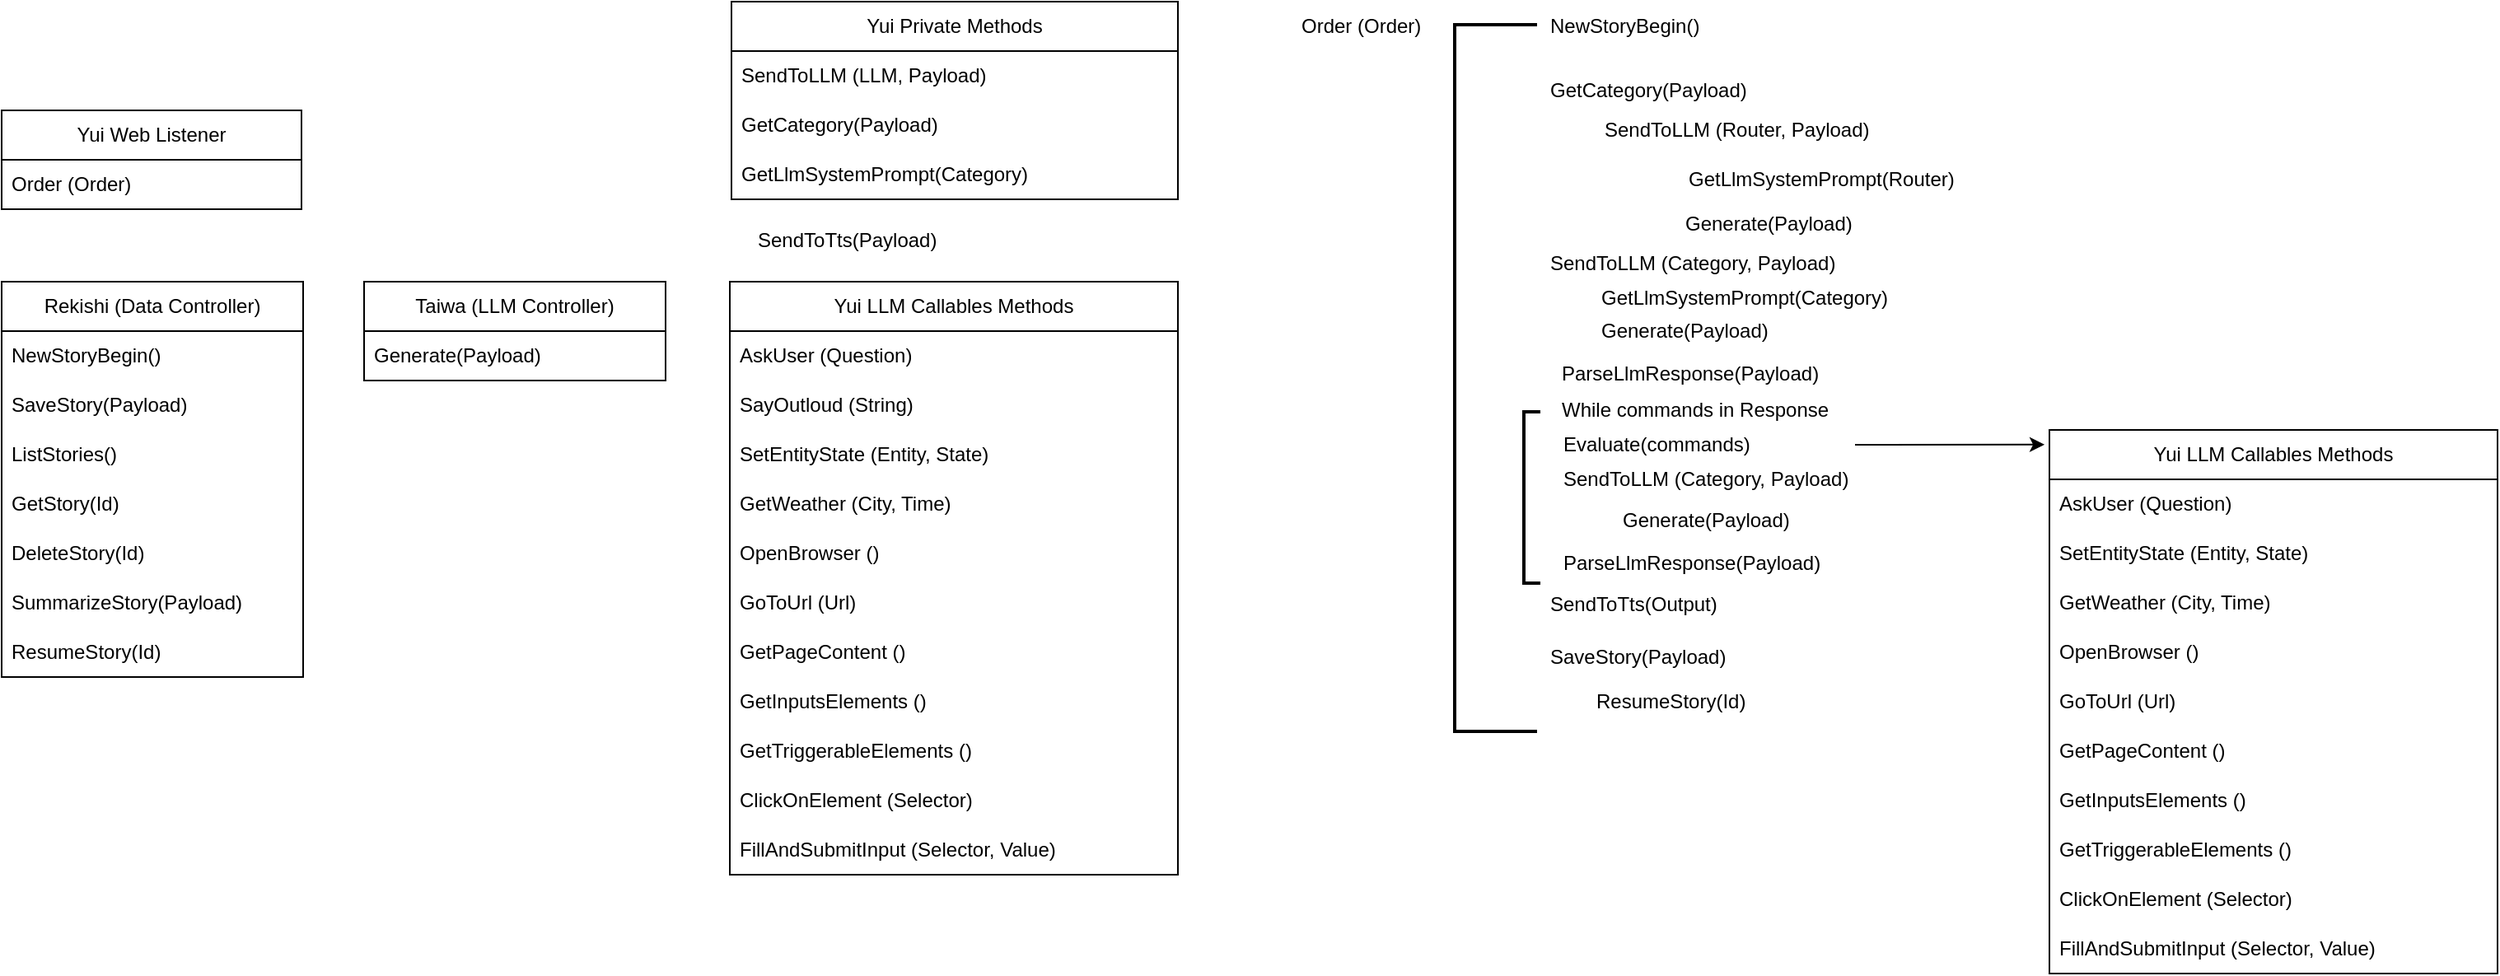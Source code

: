 <mxfile version="25.0.2">
  <diagram name="Page-1" id="WrA1QMiTY61BVqhKqg4j">
    <mxGraphModel dx="1424" dy="1236" grid="0" gridSize="10" guides="1" tooltips="1" connect="1" arrows="1" fold="1" page="0" pageScale="1" pageWidth="850" pageHeight="1100" math="0" shadow="0">
      <root>
        <mxCell id="0" />
        <mxCell id="1" parent="0" />
        <mxCell id="CFO1gUM0kOhrqVEVGsSR-1" value="Yui LLM Callables Methods" style="swimlane;fontStyle=0;childLayout=stackLayout;horizontal=1;startSize=30;horizontalStack=0;resizeParent=1;resizeParentMax=0;resizeLast=0;collapsible=1;marginBottom=0;whiteSpace=wrap;html=1;" parent="1" vertex="1">
          <mxGeometry x="467" y="6" width="272" height="360" as="geometry" />
        </mxCell>
        <mxCell id="CFO1gUM0kOhrqVEVGsSR-17" value="AskUser (Question)" style="text;strokeColor=none;fillColor=none;align=left;verticalAlign=middle;spacingLeft=4;spacingRight=4;overflow=hidden;points=[[0,0.5],[1,0.5]];portConstraint=eastwest;rotatable=0;whiteSpace=wrap;html=1;" parent="CFO1gUM0kOhrqVEVGsSR-1" vertex="1">
          <mxGeometry y="30" width="272" height="30" as="geometry" />
        </mxCell>
        <mxCell id="CFO1gUM0kOhrqVEVGsSR-18" value="SayOutloud (String)" style="text;strokeColor=none;fillColor=none;align=left;verticalAlign=middle;spacingLeft=4;spacingRight=4;overflow=hidden;points=[[0,0.5],[1,0.5]];portConstraint=eastwest;rotatable=0;whiteSpace=wrap;html=1;" parent="CFO1gUM0kOhrqVEVGsSR-1" vertex="1">
          <mxGeometry y="60" width="272" height="30" as="geometry" />
        </mxCell>
        <mxCell id="CFO1gUM0kOhrqVEVGsSR-2" value="SetEntityState (Entity, State)" style="text;strokeColor=none;fillColor=none;align=left;verticalAlign=middle;spacingLeft=4;spacingRight=4;overflow=hidden;points=[[0,0.5],[1,0.5]];portConstraint=eastwest;rotatable=0;whiteSpace=wrap;html=1;" parent="CFO1gUM0kOhrqVEVGsSR-1" vertex="1">
          <mxGeometry y="90" width="272" height="30" as="geometry" />
        </mxCell>
        <mxCell id="CFO1gUM0kOhrqVEVGsSR-6" value="GetWeather (City, Time)" style="text;strokeColor=none;fillColor=none;align=left;verticalAlign=middle;spacingLeft=4;spacingRight=4;overflow=hidden;points=[[0,0.5],[1,0.5]];portConstraint=eastwest;rotatable=0;whiteSpace=wrap;html=1;" parent="CFO1gUM0kOhrqVEVGsSR-1" vertex="1">
          <mxGeometry y="120" width="272" height="30" as="geometry" />
        </mxCell>
        <mxCell id="CFO1gUM0kOhrqVEVGsSR-7" value="OpenBrowser ()" style="text;strokeColor=none;fillColor=none;align=left;verticalAlign=middle;spacingLeft=4;spacingRight=4;overflow=hidden;points=[[0,0.5],[1,0.5]];portConstraint=eastwest;rotatable=0;whiteSpace=wrap;html=1;" parent="CFO1gUM0kOhrqVEVGsSR-1" vertex="1">
          <mxGeometry y="150" width="272" height="30" as="geometry" />
        </mxCell>
        <mxCell id="CFO1gUM0kOhrqVEVGsSR-8" value="GoToUrl (Url)" style="text;strokeColor=none;fillColor=none;align=left;verticalAlign=middle;spacingLeft=4;spacingRight=4;overflow=hidden;points=[[0,0.5],[1,0.5]];portConstraint=eastwest;rotatable=0;whiteSpace=wrap;html=1;" parent="CFO1gUM0kOhrqVEVGsSR-1" vertex="1">
          <mxGeometry y="180" width="272" height="30" as="geometry" />
        </mxCell>
        <mxCell id="CFO1gUM0kOhrqVEVGsSR-9" value="GetPageContent ()" style="text;strokeColor=none;fillColor=none;align=left;verticalAlign=middle;spacingLeft=4;spacingRight=4;overflow=hidden;points=[[0,0.5],[1,0.5]];portConstraint=eastwest;rotatable=0;whiteSpace=wrap;html=1;" parent="CFO1gUM0kOhrqVEVGsSR-1" vertex="1">
          <mxGeometry y="210" width="272" height="30" as="geometry" />
        </mxCell>
        <mxCell id="CFO1gUM0kOhrqVEVGsSR-10" value="GetInputsElements ()" style="text;strokeColor=none;fillColor=none;align=left;verticalAlign=middle;spacingLeft=4;spacingRight=4;overflow=hidden;points=[[0,0.5],[1,0.5]];portConstraint=eastwest;rotatable=0;whiteSpace=wrap;html=1;" parent="CFO1gUM0kOhrqVEVGsSR-1" vertex="1">
          <mxGeometry y="240" width="272" height="30" as="geometry" />
        </mxCell>
        <mxCell id="CFO1gUM0kOhrqVEVGsSR-12" value="GetTriggerableElements ()" style="text;strokeColor=none;fillColor=none;align=left;verticalAlign=middle;spacingLeft=4;spacingRight=4;overflow=hidden;points=[[0,0.5],[1,0.5]];portConstraint=eastwest;rotatable=0;whiteSpace=wrap;html=1;" parent="CFO1gUM0kOhrqVEVGsSR-1" vertex="1">
          <mxGeometry y="270" width="272" height="30" as="geometry" />
        </mxCell>
        <mxCell id="CFO1gUM0kOhrqVEVGsSR-14" value="ClickOnElement (Selector)" style="text;strokeColor=none;fillColor=none;align=left;verticalAlign=middle;spacingLeft=4;spacingRight=4;overflow=hidden;points=[[0,0.5],[1,0.5]];portConstraint=eastwest;rotatable=0;whiteSpace=wrap;html=1;" parent="CFO1gUM0kOhrqVEVGsSR-1" vertex="1">
          <mxGeometry y="300" width="272" height="30" as="geometry" />
        </mxCell>
        <mxCell id="CFO1gUM0kOhrqVEVGsSR-13" value="FillAndSubmitInput (Selector, Value)" style="text;strokeColor=none;fillColor=none;align=left;verticalAlign=middle;spacingLeft=4;spacingRight=4;overflow=hidden;points=[[0,0.5],[1,0.5]];portConstraint=eastwest;rotatable=0;whiteSpace=wrap;html=1;" parent="CFO1gUM0kOhrqVEVGsSR-1" vertex="1">
          <mxGeometry y="330" width="272" height="30" as="geometry" />
        </mxCell>
        <mxCell id="CFO1gUM0kOhrqVEVGsSR-19" value="Taiwa (LLM Controller)" style="swimlane;fontStyle=0;childLayout=stackLayout;horizontal=1;startSize=30;horizontalStack=0;resizeParent=1;resizeParentMax=0;resizeLast=0;collapsible=1;marginBottom=0;whiteSpace=wrap;html=1;" parent="1" vertex="1">
          <mxGeometry x="245" y="6" width="183" height="60" as="geometry" />
        </mxCell>
        <mxCell id="CFO1gUM0kOhrqVEVGsSR-20" value="Generate(Payload)" style="text;strokeColor=none;fillColor=none;align=left;verticalAlign=middle;spacingLeft=4;spacingRight=4;overflow=hidden;points=[[0,0.5],[1,0.5]];portConstraint=eastwest;rotatable=0;whiteSpace=wrap;html=1;" parent="CFO1gUM0kOhrqVEVGsSR-19" vertex="1">
          <mxGeometry y="30" width="183" height="30" as="geometry" />
        </mxCell>
        <mxCell id="CFO1gUM0kOhrqVEVGsSR-23" value="Rekishi (Data Controller)" style="swimlane;fontStyle=0;childLayout=stackLayout;horizontal=1;startSize=30;horizontalStack=0;resizeParent=1;resizeParentMax=0;resizeLast=0;collapsible=1;marginBottom=0;whiteSpace=wrap;html=1;" parent="1" vertex="1">
          <mxGeometry x="25" y="6" width="183" height="240" as="geometry" />
        </mxCell>
        <mxCell id="CFO1gUM0kOhrqVEVGsSR-37" value="NewStoryBegin()" style="text;strokeColor=none;fillColor=none;align=left;verticalAlign=middle;spacingLeft=4;spacingRight=4;overflow=hidden;points=[[0,0.5],[1,0.5]];portConstraint=eastwest;rotatable=0;whiteSpace=wrap;html=1;" parent="CFO1gUM0kOhrqVEVGsSR-23" vertex="1">
          <mxGeometry y="30" width="183" height="30" as="geometry" />
        </mxCell>
        <mxCell id="CFO1gUM0kOhrqVEVGsSR-24" value="SaveStory(Payload)" style="text;strokeColor=none;fillColor=none;align=left;verticalAlign=middle;spacingLeft=4;spacingRight=4;overflow=hidden;points=[[0,0.5],[1,0.5]];portConstraint=eastwest;rotatable=0;whiteSpace=wrap;html=1;" parent="CFO1gUM0kOhrqVEVGsSR-23" vertex="1">
          <mxGeometry y="60" width="183" height="30" as="geometry" />
        </mxCell>
        <mxCell id="CFO1gUM0kOhrqVEVGsSR-26" value="ListStories()" style="text;strokeColor=none;fillColor=none;align=left;verticalAlign=middle;spacingLeft=4;spacingRight=4;overflow=hidden;points=[[0,0.5],[1,0.5]];portConstraint=eastwest;rotatable=0;whiteSpace=wrap;html=1;" parent="CFO1gUM0kOhrqVEVGsSR-23" vertex="1">
          <mxGeometry y="90" width="183" height="30" as="geometry" />
        </mxCell>
        <mxCell id="CFO1gUM0kOhrqVEVGsSR-25" value="GetStory(Id)" style="text;strokeColor=none;fillColor=none;align=left;verticalAlign=middle;spacingLeft=4;spacingRight=4;overflow=hidden;points=[[0,0.5],[1,0.5]];portConstraint=eastwest;rotatable=0;whiteSpace=wrap;html=1;" parent="CFO1gUM0kOhrqVEVGsSR-23" vertex="1">
          <mxGeometry y="120" width="183" height="30" as="geometry" />
        </mxCell>
        <mxCell id="CFO1gUM0kOhrqVEVGsSR-28" value="DeleteStory(Id)" style="text;strokeColor=none;fillColor=none;align=left;verticalAlign=middle;spacingLeft=4;spacingRight=4;overflow=hidden;points=[[0,0.5],[1,0.5]];portConstraint=eastwest;rotatable=0;whiteSpace=wrap;html=1;" parent="CFO1gUM0kOhrqVEVGsSR-23" vertex="1">
          <mxGeometry y="150" width="183" height="30" as="geometry" />
        </mxCell>
        <mxCell id="CFO1gUM0kOhrqVEVGsSR-41" value="SummarizeStory(Payload)" style="text;strokeColor=none;fillColor=none;align=left;verticalAlign=middle;spacingLeft=4;spacingRight=4;overflow=hidden;points=[[0,0.5],[1,0.5]];portConstraint=eastwest;rotatable=0;whiteSpace=wrap;html=1;" parent="CFO1gUM0kOhrqVEVGsSR-23" vertex="1">
          <mxGeometry y="180" width="183" height="30" as="geometry" />
        </mxCell>
        <mxCell id="CFO1gUM0kOhrqVEVGsSR-44" value="ResumeStory(Id)" style="text;strokeColor=none;fillColor=none;align=left;verticalAlign=middle;spacingLeft=4;spacingRight=4;overflow=hidden;points=[[0,0.5],[1,0.5]];portConstraint=eastwest;rotatable=0;whiteSpace=wrap;html=1;" parent="CFO1gUM0kOhrqVEVGsSR-23" vertex="1">
          <mxGeometry y="210" width="183" height="30" as="geometry" />
        </mxCell>
        <mxCell id="CFO1gUM0kOhrqVEVGsSR-32" value="Yui Web Listener" style="swimlane;fontStyle=0;childLayout=stackLayout;horizontal=1;startSize=30;horizontalStack=0;resizeParent=1;resizeParentMax=0;resizeLast=0;collapsible=1;marginBottom=0;whiteSpace=wrap;html=1;" parent="1" vertex="1">
          <mxGeometry x="25" y="-98" width="182" height="60" as="geometry" />
        </mxCell>
        <mxCell id="CFO1gUM0kOhrqVEVGsSR-30" value="Order (Order)&amp;nbsp;" style="text;strokeColor=none;fillColor=none;align=left;verticalAlign=middle;spacingLeft=4;spacingRight=4;overflow=hidden;points=[[0,0.5],[1,0.5]];portConstraint=eastwest;rotatable=0;whiteSpace=wrap;html=1;" parent="CFO1gUM0kOhrqVEVGsSR-32" vertex="1">
          <mxGeometry y="30" width="182" height="30" as="geometry" />
        </mxCell>
        <mxCell id="CFO1gUM0kOhrqVEVGsSR-36" value="Yui Private Methods" style="swimlane;fontStyle=0;childLayout=stackLayout;horizontal=1;startSize=30;horizontalStack=0;resizeParent=1;resizeParentMax=0;resizeLast=0;collapsible=1;marginBottom=0;whiteSpace=wrap;html=1;" parent="1" vertex="1">
          <mxGeometry x="468" y="-164" width="271" height="120" as="geometry" />
        </mxCell>
        <mxCell id="CFO1gUM0kOhrqVEVGsSR-39" value="SendToLLM (LLM, Payload)&amp;nbsp;" style="text;strokeColor=none;fillColor=none;align=left;verticalAlign=middle;spacingLeft=4;spacingRight=4;overflow=hidden;points=[[0,0.5],[1,0.5]];portConstraint=eastwest;rotatable=0;whiteSpace=wrap;html=1;" parent="CFO1gUM0kOhrqVEVGsSR-36" vertex="1">
          <mxGeometry y="30" width="271" height="30" as="geometry" />
        </mxCell>
        <mxCell id="CFO1gUM0kOhrqVEVGsSR-40" value="GetCategory(Payload)" style="text;strokeColor=none;fillColor=none;align=left;verticalAlign=middle;spacingLeft=4;spacingRight=4;overflow=hidden;points=[[0,0.5],[1,0.5]];portConstraint=eastwest;rotatable=0;whiteSpace=wrap;html=1;" parent="CFO1gUM0kOhrqVEVGsSR-36" vertex="1">
          <mxGeometry y="60" width="271" height="30" as="geometry" />
        </mxCell>
        <mxCell id="CFO1gUM0kOhrqVEVGsSR-38" value="GetLlmSystemPrompt(Category)" style="text;strokeColor=none;fillColor=none;align=left;verticalAlign=middle;spacingLeft=4;spacingRight=4;overflow=hidden;points=[[0,0.5],[1,0.5]];portConstraint=eastwest;rotatable=0;whiteSpace=wrap;html=1;" parent="CFO1gUM0kOhrqVEVGsSR-36" vertex="1">
          <mxGeometry y="90" width="271" height="30" as="geometry" />
        </mxCell>
        <mxCell id="WALPeWc3j1hRbeoU2k2u-3" value="Order (Order)&amp;nbsp;" style="text;strokeColor=none;fillColor=none;align=left;verticalAlign=middle;spacingLeft=4;spacingRight=4;overflow=hidden;points=[[0,0.5],[1,0.5]];portConstraint=eastwest;rotatable=0;whiteSpace=wrap;html=1;" vertex="1" parent="1">
          <mxGeometry x="808" y="-164" width="182" height="30" as="geometry" />
        </mxCell>
        <mxCell id="WALPeWc3j1hRbeoU2k2u-4" value="NewStoryBegin()" style="text;strokeColor=none;fillColor=none;align=left;verticalAlign=middle;spacingLeft=4;spacingRight=4;overflow=hidden;points=[[0,0.5],[1,0.5]];portConstraint=eastwest;rotatable=0;whiteSpace=wrap;html=1;" vertex="1" parent="1">
          <mxGeometry x="959" y="-164" width="183" height="30" as="geometry" />
        </mxCell>
        <mxCell id="WALPeWc3j1hRbeoU2k2u-5" value="SendToLLM (Router, Payload)&amp;nbsp;" style="text;strokeColor=none;fillColor=none;align=left;verticalAlign=middle;spacingLeft=4;spacingRight=4;overflow=hidden;points=[[0,0.5],[1,0.5]];portConstraint=eastwest;rotatable=0;whiteSpace=wrap;html=1;" vertex="1" parent="1">
          <mxGeometry x="992" y="-101" width="271" height="30" as="geometry" />
        </mxCell>
        <mxCell id="WALPeWc3j1hRbeoU2k2u-6" value="GetLlmSystemPrompt(Router)" style="text;strokeColor=none;fillColor=none;align=left;verticalAlign=middle;spacingLeft=4;spacingRight=4;overflow=hidden;points=[[0,0.5],[1,0.5]];portConstraint=eastwest;rotatable=0;whiteSpace=wrap;html=1;" vertex="1" parent="1">
          <mxGeometry x="1043" y="-71" width="271" height="30" as="geometry" />
        </mxCell>
        <mxCell id="WALPeWc3j1hRbeoU2k2u-7" value="GetCategory(Payload)" style="text;strokeColor=none;fillColor=none;align=left;verticalAlign=middle;spacingLeft=4;spacingRight=4;overflow=hidden;points=[[0,0.5],[1,0.5]];portConstraint=eastwest;rotatable=0;whiteSpace=wrap;html=1;" vertex="1" parent="1">
          <mxGeometry x="959" y="-125" width="271" height="30" as="geometry" />
        </mxCell>
        <mxCell id="WALPeWc3j1hRbeoU2k2u-8" value="Generate(Payload)" style="text;strokeColor=none;fillColor=none;align=left;verticalAlign=middle;spacingLeft=4;spacingRight=4;overflow=hidden;points=[[0,0.5],[1,0.5]];portConstraint=eastwest;rotatable=0;whiteSpace=wrap;html=1;" vertex="1" parent="1">
          <mxGeometry x="1041" y="-44" width="183" height="30" as="geometry" />
        </mxCell>
        <mxCell id="WALPeWc3j1hRbeoU2k2u-9" value="SendToLLM (Category, Payload)&amp;nbsp;" style="text;strokeColor=none;fillColor=none;align=left;verticalAlign=middle;spacingLeft=4;spacingRight=4;overflow=hidden;points=[[0,0.5],[1,0.5]];portConstraint=eastwest;rotatable=0;whiteSpace=wrap;html=1;" vertex="1" parent="1">
          <mxGeometry x="959" y="-20" width="271" height="30" as="geometry" />
        </mxCell>
        <mxCell id="WALPeWc3j1hRbeoU2k2u-10" value="Generate(Payload)" style="text;strokeColor=none;fillColor=none;align=left;verticalAlign=middle;spacingLeft=4;spacingRight=4;overflow=hidden;points=[[0,0.5],[1,0.5]];portConstraint=eastwest;rotatable=0;whiteSpace=wrap;html=1;" vertex="1" parent="1">
          <mxGeometry x="990" y="21" width="183" height="30" as="geometry" />
        </mxCell>
        <mxCell id="WALPeWc3j1hRbeoU2k2u-11" value="" style="strokeWidth=2;html=1;shape=mxgraph.flowchart.annotation_1;align=left;pointerEvents=1;" vertex="1" parent="1">
          <mxGeometry x="949" y="85" width="10" height="104" as="geometry" />
        </mxCell>
        <mxCell id="WALPeWc3j1hRbeoU2k2u-12" value="ParseLlmResponse(Payload)" style="text;strokeColor=none;fillColor=none;align=left;verticalAlign=middle;spacingLeft=4;spacingRight=4;overflow=hidden;points=[[0,0.5],[1,0.5]];portConstraint=eastwest;rotatable=0;whiteSpace=wrap;html=1;" vertex="1" parent="1">
          <mxGeometry x="966" y="47" width="183" height="30" as="geometry" />
        </mxCell>
        <mxCell id="WALPeWc3j1hRbeoU2k2u-13" value="While commands in Response" style="text;strokeColor=none;fillColor=none;align=left;verticalAlign=middle;spacingLeft=4;spacingRight=4;overflow=hidden;points=[[0,0.5],[1,0.5]];portConstraint=eastwest;rotatable=0;whiteSpace=wrap;html=1;" vertex="1" parent="1">
          <mxGeometry x="966" y="69" width="183" height="30" as="geometry" />
        </mxCell>
        <mxCell id="WALPeWc3j1hRbeoU2k2u-14" value="Evaluate(commands)" style="text;strokeColor=none;fillColor=none;align=left;verticalAlign=middle;spacingLeft=4;spacingRight=4;overflow=hidden;points=[[0,0.5],[1,0.5]];portConstraint=eastwest;rotatable=0;whiteSpace=wrap;html=1;" vertex="1" parent="1">
          <mxGeometry x="967" y="90" width="183" height="30" as="geometry" />
        </mxCell>
        <mxCell id="WALPeWc3j1hRbeoU2k2u-15" value="SendToLLM (Category, Payload)&amp;nbsp;" style="text;strokeColor=none;fillColor=none;align=left;verticalAlign=middle;spacingLeft=4;spacingRight=4;overflow=hidden;points=[[0,0.5],[1,0.5]];portConstraint=eastwest;rotatable=0;whiteSpace=wrap;html=1;" vertex="1" parent="1">
          <mxGeometry x="967" y="111" width="271" height="30" as="geometry" />
        </mxCell>
        <mxCell id="WALPeWc3j1hRbeoU2k2u-16" value="Generate(Payload)" style="text;strokeColor=none;fillColor=none;align=left;verticalAlign=middle;spacingLeft=4;spacingRight=4;overflow=hidden;points=[[0,0.5],[1,0.5]];portConstraint=eastwest;rotatable=0;whiteSpace=wrap;html=1;" vertex="1" parent="1">
          <mxGeometry x="1003" y="136" width="183" height="30" as="geometry" />
        </mxCell>
        <mxCell id="WALPeWc3j1hRbeoU2k2u-17" value="ParseLlmResponse(Payload)" style="text;strokeColor=none;fillColor=none;align=left;verticalAlign=middle;spacingLeft=4;spacingRight=4;overflow=hidden;points=[[0,0.5],[1,0.5]];portConstraint=eastwest;rotatable=0;whiteSpace=wrap;html=1;" vertex="1" parent="1">
          <mxGeometry x="967" y="162" width="183" height="30" as="geometry" />
        </mxCell>
        <mxCell id="WALPeWc3j1hRbeoU2k2u-19" value="" style="endArrow=classic;html=1;rounded=0;exitX=1;exitY=0.5;exitDx=0;exitDy=0;entryX=-0.011;entryY=0.027;entryDx=0;entryDy=0;entryPerimeter=0;" edge="1" parent="1" source="WALPeWc3j1hRbeoU2k2u-14" target="WALPeWc3j1hRbeoU2k2u-20">
          <mxGeometry width="50" height="50" relative="1" as="geometry">
            <mxPoint x="1046" y="207" as="sourcePoint" />
            <mxPoint x="1266" y="92" as="targetPoint" />
          </mxGeometry>
        </mxCell>
        <mxCell id="WALPeWc3j1hRbeoU2k2u-20" value="Yui LLM Callables Methods" style="swimlane;fontStyle=0;childLayout=stackLayout;horizontal=1;startSize=30;horizontalStack=0;resizeParent=1;resizeParentMax=0;resizeLast=0;collapsible=1;marginBottom=0;whiteSpace=wrap;html=1;" vertex="1" parent="1">
          <mxGeometry x="1268" y="96" width="272" height="330" as="geometry" />
        </mxCell>
        <mxCell id="WALPeWc3j1hRbeoU2k2u-21" value="AskUser (Question)" style="text;strokeColor=none;fillColor=none;align=left;verticalAlign=middle;spacingLeft=4;spacingRight=4;overflow=hidden;points=[[0,0.5],[1,0.5]];portConstraint=eastwest;rotatable=0;whiteSpace=wrap;html=1;" vertex="1" parent="WALPeWc3j1hRbeoU2k2u-20">
          <mxGeometry y="30" width="272" height="30" as="geometry" />
        </mxCell>
        <mxCell id="WALPeWc3j1hRbeoU2k2u-23" value="SetEntityState (Entity, State)" style="text;strokeColor=none;fillColor=none;align=left;verticalAlign=middle;spacingLeft=4;spacingRight=4;overflow=hidden;points=[[0,0.5],[1,0.5]];portConstraint=eastwest;rotatable=0;whiteSpace=wrap;html=1;" vertex="1" parent="WALPeWc3j1hRbeoU2k2u-20">
          <mxGeometry y="60" width="272" height="30" as="geometry" />
        </mxCell>
        <mxCell id="WALPeWc3j1hRbeoU2k2u-24" value="GetWeather (City, Time)" style="text;strokeColor=none;fillColor=none;align=left;verticalAlign=middle;spacingLeft=4;spacingRight=4;overflow=hidden;points=[[0,0.5],[1,0.5]];portConstraint=eastwest;rotatable=0;whiteSpace=wrap;html=1;" vertex="1" parent="WALPeWc3j1hRbeoU2k2u-20">
          <mxGeometry y="90" width="272" height="30" as="geometry" />
        </mxCell>
        <mxCell id="WALPeWc3j1hRbeoU2k2u-25" value="OpenBrowser ()" style="text;strokeColor=none;fillColor=none;align=left;verticalAlign=middle;spacingLeft=4;spacingRight=4;overflow=hidden;points=[[0,0.5],[1,0.5]];portConstraint=eastwest;rotatable=0;whiteSpace=wrap;html=1;" vertex="1" parent="WALPeWc3j1hRbeoU2k2u-20">
          <mxGeometry y="120" width="272" height="30" as="geometry" />
        </mxCell>
        <mxCell id="WALPeWc3j1hRbeoU2k2u-26" value="GoToUrl (Url)" style="text;strokeColor=none;fillColor=none;align=left;verticalAlign=middle;spacingLeft=4;spacingRight=4;overflow=hidden;points=[[0,0.5],[1,0.5]];portConstraint=eastwest;rotatable=0;whiteSpace=wrap;html=1;" vertex="1" parent="WALPeWc3j1hRbeoU2k2u-20">
          <mxGeometry y="150" width="272" height="30" as="geometry" />
        </mxCell>
        <mxCell id="WALPeWc3j1hRbeoU2k2u-27" value="GetPageContent ()" style="text;strokeColor=none;fillColor=none;align=left;verticalAlign=middle;spacingLeft=4;spacingRight=4;overflow=hidden;points=[[0,0.5],[1,0.5]];portConstraint=eastwest;rotatable=0;whiteSpace=wrap;html=1;" vertex="1" parent="WALPeWc3j1hRbeoU2k2u-20">
          <mxGeometry y="180" width="272" height="30" as="geometry" />
        </mxCell>
        <mxCell id="WALPeWc3j1hRbeoU2k2u-28" value="GetInputsElements ()" style="text;strokeColor=none;fillColor=none;align=left;verticalAlign=middle;spacingLeft=4;spacingRight=4;overflow=hidden;points=[[0,0.5],[1,0.5]];portConstraint=eastwest;rotatable=0;whiteSpace=wrap;html=1;" vertex="1" parent="WALPeWc3j1hRbeoU2k2u-20">
          <mxGeometry y="210" width="272" height="30" as="geometry" />
        </mxCell>
        <mxCell id="WALPeWc3j1hRbeoU2k2u-29" value="GetTriggerableElements ()" style="text;strokeColor=none;fillColor=none;align=left;verticalAlign=middle;spacingLeft=4;spacingRight=4;overflow=hidden;points=[[0,0.5],[1,0.5]];portConstraint=eastwest;rotatable=0;whiteSpace=wrap;html=1;" vertex="1" parent="WALPeWc3j1hRbeoU2k2u-20">
          <mxGeometry y="240" width="272" height="30" as="geometry" />
        </mxCell>
        <mxCell id="WALPeWc3j1hRbeoU2k2u-30" value="ClickOnElement (Selector)" style="text;strokeColor=none;fillColor=none;align=left;verticalAlign=middle;spacingLeft=4;spacingRight=4;overflow=hidden;points=[[0,0.5],[1,0.5]];portConstraint=eastwest;rotatable=0;whiteSpace=wrap;html=1;" vertex="1" parent="WALPeWc3j1hRbeoU2k2u-20">
          <mxGeometry y="270" width="272" height="30" as="geometry" />
        </mxCell>
        <mxCell id="WALPeWc3j1hRbeoU2k2u-31" value="FillAndSubmitInput (Selector, Value)" style="text;strokeColor=none;fillColor=none;align=left;verticalAlign=middle;spacingLeft=4;spacingRight=4;overflow=hidden;points=[[0,0.5],[1,0.5]];portConstraint=eastwest;rotatable=0;whiteSpace=wrap;html=1;" vertex="1" parent="WALPeWc3j1hRbeoU2k2u-20">
          <mxGeometry y="300" width="272" height="30" as="geometry" />
        </mxCell>
        <mxCell id="WALPeWc3j1hRbeoU2k2u-32" value="" style="strokeWidth=2;html=1;shape=mxgraph.flowchart.annotation_1;align=left;pointerEvents=1;" vertex="1" parent="1">
          <mxGeometry x="907" y="-150" width="50" height="429" as="geometry" />
        </mxCell>
        <mxCell id="WALPeWc3j1hRbeoU2k2u-33" value="SaveStory(Payload)" style="text;strokeColor=none;fillColor=none;align=left;verticalAlign=middle;spacingLeft=4;spacingRight=4;overflow=hidden;points=[[0,0.5],[1,0.5]];portConstraint=eastwest;rotatable=0;whiteSpace=wrap;html=1;" vertex="1" parent="1">
          <mxGeometry x="959" y="219" width="183" height="30" as="geometry" />
        </mxCell>
        <mxCell id="WALPeWc3j1hRbeoU2k2u-34" value="ResumeStory(Id)" style="text;strokeColor=none;fillColor=none;align=left;verticalAlign=middle;spacingLeft=4;spacingRight=4;overflow=hidden;points=[[0,0.5],[1,0.5]];portConstraint=eastwest;rotatable=0;whiteSpace=wrap;html=1;" vertex="1" parent="1">
          <mxGeometry x="987" y="246" width="183" height="30" as="geometry" />
        </mxCell>
        <mxCell id="WALPeWc3j1hRbeoU2k2u-36" value="SendToTts(Payload)" style="text;strokeColor=none;fillColor=none;align=left;verticalAlign=middle;spacingLeft=4;spacingRight=4;overflow=hidden;points=[[0,0.5],[1,0.5]];portConstraint=eastwest;rotatable=0;whiteSpace=wrap;html=1;" vertex="1" parent="1">
          <mxGeometry x="478" y="-34" width="271" height="30" as="geometry" />
        </mxCell>
        <mxCell id="WALPeWc3j1hRbeoU2k2u-35" value="SendToTts(Output)" style="text;strokeColor=none;fillColor=none;align=left;verticalAlign=middle;spacingLeft=4;spacingRight=4;overflow=hidden;points=[[0,0.5],[1,0.5]];portConstraint=eastwest;rotatable=0;whiteSpace=wrap;html=1;" vertex="1" parent="1">
          <mxGeometry x="959" y="187" width="271" height="30" as="geometry" />
        </mxCell>
        <mxCell id="WALPeWc3j1hRbeoU2k2u-37" value="GetLlmSystemPrompt(Category)" style="text;strokeColor=none;fillColor=none;align=left;verticalAlign=middle;spacingLeft=4;spacingRight=4;overflow=hidden;points=[[0,0.5],[1,0.5]];portConstraint=eastwest;rotatable=0;whiteSpace=wrap;html=1;" vertex="1" parent="1">
          <mxGeometry x="990" y="1" width="271" height="30" as="geometry" />
        </mxCell>
      </root>
    </mxGraphModel>
  </diagram>
</mxfile>
